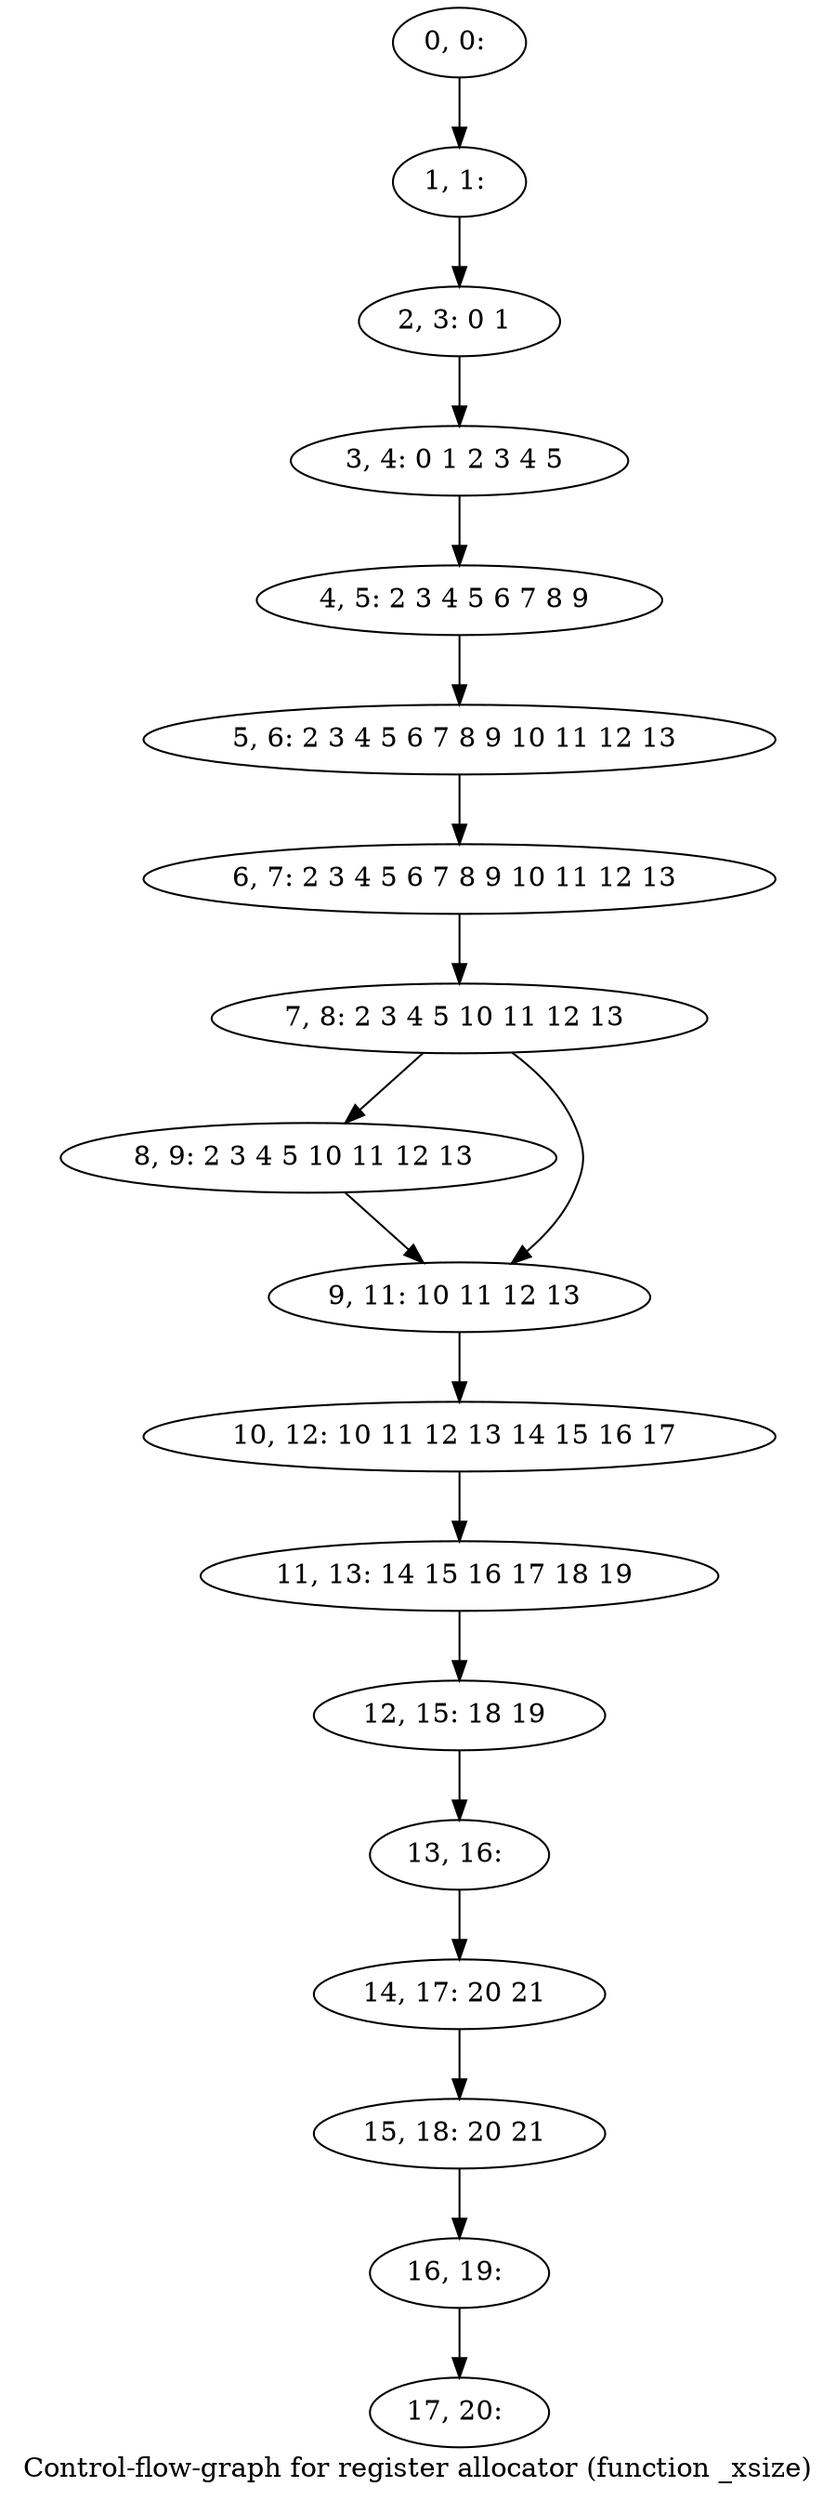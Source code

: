 digraph G {
graph [label="Control-flow-graph for register allocator (function _xsize)"]
0[label="0, 0: "];
1[label="1, 1: "];
2[label="2, 3: 0 1 "];
3[label="3, 4: 0 1 2 3 4 5 "];
4[label="4, 5: 2 3 4 5 6 7 8 9 "];
5[label="5, 6: 2 3 4 5 6 7 8 9 10 11 12 13 "];
6[label="6, 7: 2 3 4 5 6 7 8 9 10 11 12 13 "];
7[label="7, 8: 2 3 4 5 10 11 12 13 "];
8[label="8, 9: 2 3 4 5 10 11 12 13 "];
9[label="9, 11: 10 11 12 13 "];
10[label="10, 12: 10 11 12 13 14 15 16 17 "];
11[label="11, 13: 14 15 16 17 18 19 "];
12[label="12, 15: 18 19 "];
13[label="13, 16: "];
14[label="14, 17: 20 21 "];
15[label="15, 18: 20 21 "];
16[label="16, 19: "];
17[label="17, 20: "];
0->1 ;
1->2 ;
2->3 ;
3->4 ;
4->5 ;
5->6 ;
6->7 ;
7->8 ;
7->9 ;
8->9 ;
9->10 ;
10->11 ;
11->12 ;
12->13 ;
13->14 ;
14->15 ;
15->16 ;
16->17 ;
}
